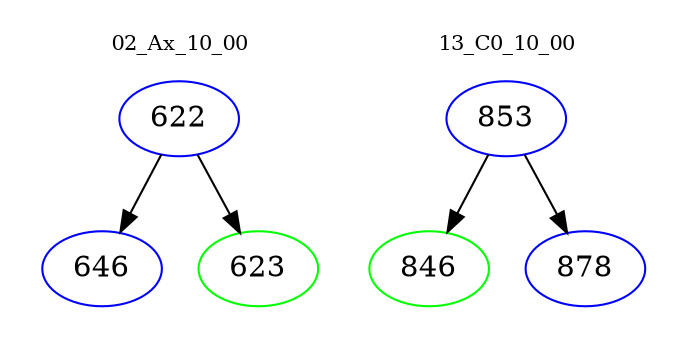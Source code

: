 digraph{
subgraph cluster_0 {
color = white
label = "02_Ax_10_00";
fontsize=10;
T0_622 [label="622", color="blue"]
T0_622 -> T0_646 [color="black"]
T0_646 [label="646", color="blue"]
T0_622 -> T0_623 [color="black"]
T0_623 [label="623", color="green"]
}
subgraph cluster_1 {
color = white
label = "13_C0_10_00";
fontsize=10;
T1_853 [label="853", color="blue"]
T1_853 -> T1_846 [color="black"]
T1_846 [label="846", color="green"]
T1_853 -> T1_878 [color="black"]
T1_878 [label="878", color="blue"]
}
}
